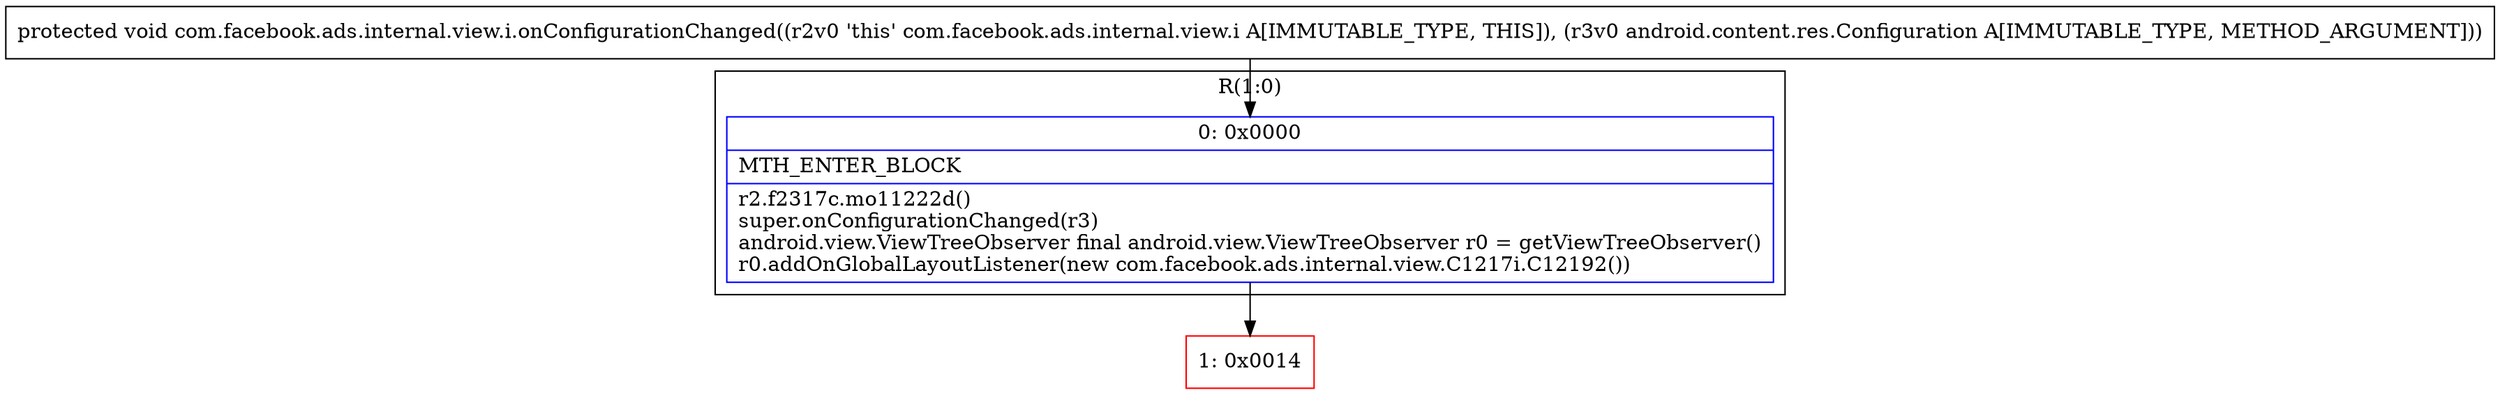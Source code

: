 digraph "CFG forcom.facebook.ads.internal.view.i.onConfigurationChanged(Landroid\/content\/res\/Configuration;)V" {
subgraph cluster_Region_1504604208 {
label = "R(1:0)";
node [shape=record,color=blue];
Node_0 [shape=record,label="{0\:\ 0x0000|MTH_ENTER_BLOCK\l|r2.f2317c.mo11222d()\lsuper.onConfigurationChanged(r3)\landroid.view.ViewTreeObserver final android.view.ViewTreeObserver r0 = getViewTreeObserver()\lr0.addOnGlobalLayoutListener(new com.facebook.ads.internal.view.C1217i.C12192())\l}"];
}
Node_1 [shape=record,color=red,label="{1\:\ 0x0014}"];
MethodNode[shape=record,label="{protected void com.facebook.ads.internal.view.i.onConfigurationChanged((r2v0 'this' com.facebook.ads.internal.view.i A[IMMUTABLE_TYPE, THIS]), (r3v0 android.content.res.Configuration A[IMMUTABLE_TYPE, METHOD_ARGUMENT])) }"];
MethodNode -> Node_0;
Node_0 -> Node_1;
}

